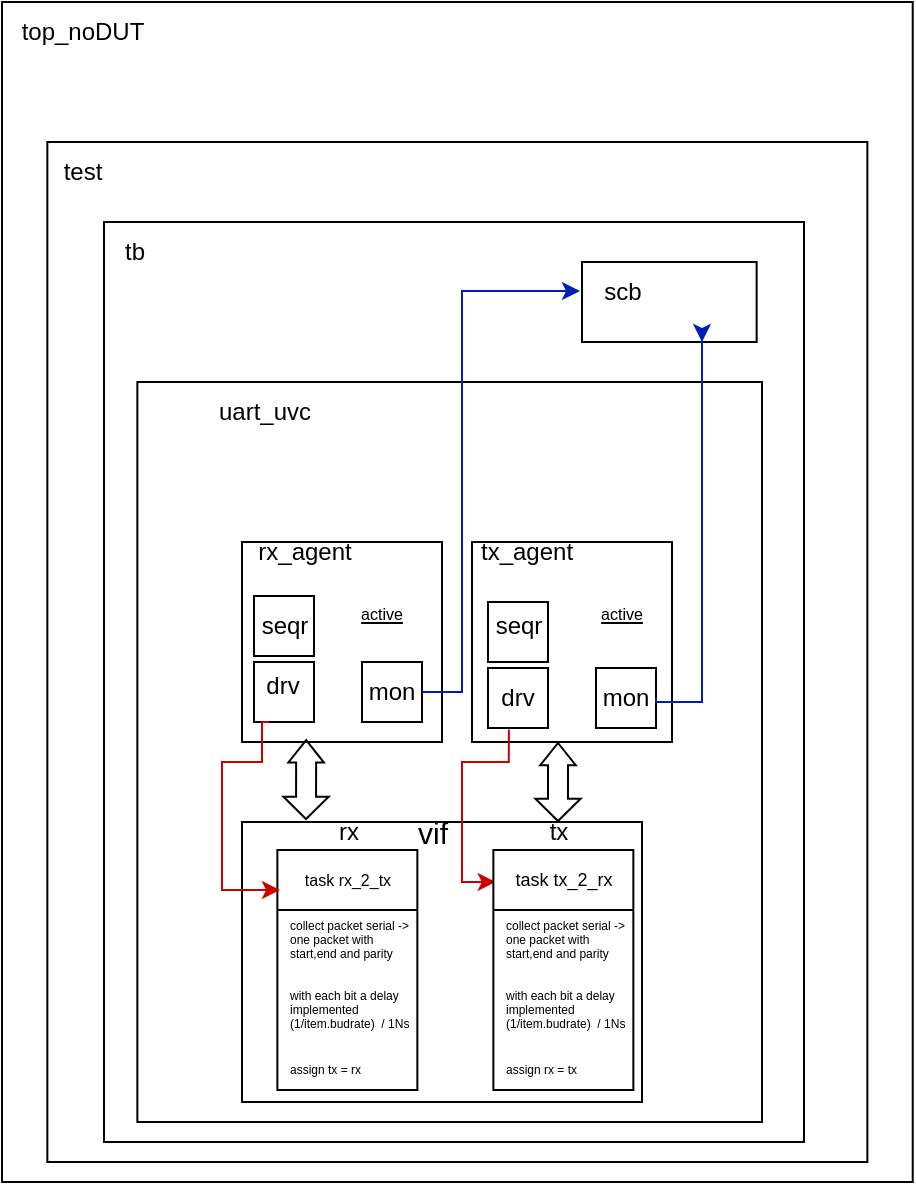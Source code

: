 <mxfile version="26.1.1" pages="2">
  <diagram name="no DUT" id="E1THIllQ47njp4CXYvg_">
    <mxGraphModel dx="3287" dy="1843" grid="1" gridSize="10" guides="1" tooltips="1" connect="1" arrows="1" fold="1" page="1" pageScale="1" pageWidth="827" pageHeight="1169" math="0" shadow="0">
      <root>
        <mxCell id="0" />
        <mxCell id="1" parent="0" />
        <mxCell id="yTOJs4qH4SKKXYz4oZ4m-1" value="" style="rounded=0;whiteSpace=wrap;html=1;" parent="1" vertex="1">
          <mxGeometry x="190" y="140" width="455.36" height="590" as="geometry" />
        </mxCell>
        <mxCell id="yTOJs4qH4SKKXYz4oZ4m-2" value="top_noDUT" style="text;html=1;align=center;verticalAlign=middle;resizable=0;points=[];autosize=1;strokeColor=none;fillColor=none;" parent="1" vertex="1">
          <mxGeometry x="190" y="140" width="80" height="30" as="geometry" />
        </mxCell>
        <mxCell id="yTOJs4qH4SKKXYz4oZ4m-3" value="" style="rounded=0;whiteSpace=wrap;html=1;" parent="1" vertex="1">
          <mxGeometry x="212.68" y="210" width="410" height="510" as="geometry" />
        </mxCell>
        <mxCell id="yTOJs4qH4SKKXYz4oZ4m-4" value="test" style="text;html=1;align=center;verticalAlign=middle;resizable=0;points=[];autosize=1;strokeColor=none;fillColor=none;" parent="1" vertex="1">
          <mxGeometry x="210" y="210" width="40" height="30" as="geometry" />
        </mxCell>
        <mxCell id="yTOJs4qH4SKKXYz4oZ4m-5" value="" style="rounded=0;whiteSpace=wrap;html=1;" parent="1" vertex="1">
          <mxGeometry x="241" y="250" width="350" height="460" as="geometry" />
        </mxCell>
        <mxCell id="yTOJs4qH4SKKXYz4oZ4m-6" value="tb" style="text;html=1;align=center;verticalAlign=middle;resizable=0;points=[];autosize=1;strokeColor=none;fillColor=none;" parent="1" vertex="1">
          <mxGeometry x="241" y="250" width="30" height="30" as="geometry" />
        </mxCell>
        <mxCell id="yTOJs4qH4SKKXYz4oZ4m-7" value="" style="rounded=0;whiteSpace=wrap;html=1;" parent="1" vertex="1">
          <mxGeometry x="480" y="270" width="87.32" height="40" as="geometry" />
        </mxCell>
        <mxCell id="yTOJs4qH4SKKXYz4oZ4m-8" value="scb" style="text;html=1;align=center;verticalAlign=middle;resizable=0;points=[];autosize=1;strokeColor=none;fillColor=none;" parent="1" vertex="1">
          <mxGeometry x="480" y="270" width="40" height="30" as="geometry" />
        </mxCell>
        <mxCell id="yTOJs4qH4SKKXYz4oZ4m-12" value="" style="whiteSpace=wrap;html=1;" parent="1" vertex="1">
          <mxGeometry x="257.68" y="330" width="312.32" height="370" as="geometry" />
        </mxCell>
        <mxCell id="yTOJs4qH4SKKXYz4oZ4m-13" value="uart_uvc" style="text;html=1;align=center;verticalAlign=middle;resizable=0;points=[];autosize=1;strokeColor=none;fillColor=none;" parent="1" vertex="1">
          <mxGeometry x="286" y="330" width="70" height="30" as="geometry" />
        </mxCell>
        <mxCell id="yTOJs4qH4SKKXYz4oZ4m-14" value="" style="whiteSpace=wrap;html=1;aspect=fixed;" parent="1" vertex="1">
          <mxGeometry x="310" y="410" width="100" height="100" as="geometry" />
        </mxCell>
        <mxCell id="yTOJs4qH4SKKXYz4oZ4m-15" value="" style="whiteSpace=wrap;html=1;aspect=fixed;" parent="1" vertex="1">
          <mxGeometry x="425" y="410" width="100" height="100" as="geometry" />
        </mxCell>
        <mxCell id="yTOJs4qH4SKKXYz4oZ4m-16" value="tx_agent" style="text;html=1;align=center;verticalAlign=middle;resizable=0;points=[];autosize=1;strokeColor=none;fillColor=none;" parent="1" vertex="1">
          <mxGeometry x="417" y="400" width="70" height="30" as="geometry" />
        </mxCell>
        <mxCell id="yTOJs4qH4SKKXYz4oZ4m-17" value="rx_agent" style="text;html=1;align=center;verticalAlign=middle;resizable=0;points=[];autosize=1;strokeColor=none;fillColor=none;" parent="1" vertex="1">
          <mxGeometry x="306" y="400" width="70" height="30" as="geometry" />
        </mxCell>
        <mxCell id="yTOJs4qH4SKKXYz4oZ4m-18" value="" style="whiteSpace=wrap;html=1;aspect=fixed;" parent="1" vertex="1">
          <mxGeometry x="316" y="470" width="30" height="30" as="geometry" />
        </mxCell>
        <mxCell id="yTOJs4qH4SKKXYz4oZ4m-19" value="drv" style="text;html=1;align=center;verticalAlign=middle;resizable=0;points=[];autosize=1;strokeColor=none;fillColor=none;" parent="1" vertex="1">
          <mxGeometry x="310" y="467" width="40" height="30" as="geometry" />
        </mxCell>
        <mxCell id="yTOJs4qH4SKKXYz4oZ4m-20" value="" style="whiteSpace=wrap;html=1;aspect=fixed;" parent="1" vertex="1">
          <mxGeometry x="316" y="437" width="30" height="30" as="geometry" />
        </mxCell>
        <mxCell id="yTOJs4qH4SKKXYz4oZ4m-21" value="mon" style="whiteSpace=wrap;html=1;aspect=fixed;" parent="1" vertex="1">
          <mxGeometry x="370" y="470" width="30" height="30" as="geometry" />
        </mxCell>
        <mxCell id="yTOJs4qH4SKKXYz4oZ4m-22" value="drv" style="whiteSpace=wrap;html=1;aspect=fixed;" parent="1" vertex="1">
          <mxGeometry x="433" y="473" width="30" height="30" as="geometry" />
        </mxCell>
        <mxCell id="yTOJs4qH4SKKXYz4oZ4m-23" value="" style="whiteSpace=wrap;html=1;aspect=fixed;" parent="1" vertex="1">
          <mxGeometry x="433" y="440" width="30" height="30" as="geometry" />
        </mxCell>
        <mxCell id="yTOJs4qH4SKKXYz4oZ4m-24" value="mon" style="whiteSpace=wrap;html=1;aspect=fixed;" parent="1" vertex="1">
          <mxGeometry x="487" y="473" width="30" height="30" as="geometry" />
        </mxCell>
        <mxCell id="yTOJs4qH4SKKXYz4oZ4m-28" value="seqr" style="text;html=1;align=center;verticalAlign=middle;resizable=0;points=[];autosize=1;strokeColor=none;fillColor=none;" parent="1" vertex="1">
          <mxGeometry x="306" y="437" width="50" height="30" as="geometry" />
        </mxCell>
        <mxCell id="yTOJs4qH4SKKXYz4oZ4m-29" value="seqr" style="text;html=1;align=center;verticalAlign=middle;resizable=0;points=[];autosize=1;strokeColor=none;fillColor=none;" parent="1" vertex="1">
          <mxGeometry x="423" y="437" width="50" height="30" as="geometry" />
        </mxCell>
        <mxCell id="yTOJs4qH4SKKXYz4oZ4m-30" value="" style="rounded=0;whiteSpace=wrap;html=1;" parent="1" vertex="1">
          <mxGeometry x="310" y="550" width="200" height="140" as="geometry" />
        </mxCell>
        <mxCell id="yTOJs4qH4SKKXYz4oZ4m-31" value="" style="shape=flexArrow;endArrow=classic;startArrow=classic;html=1;rounded=0;entryX=0.321;entryY=0.986;entryDx=0;entryDy=0;startWidth=11.6;startSize=3.38;endWidth=6.8;endSize=3.38;entryPerimeter=0;" parent="1" target="yTOJs4qH4SKKXYz4oZ4m-14" edge="1">
          <mxGeometry width="100" height="100" relative="1" as="geometry">
            <mxPoint x="342" y="549" as="sourcePoint" />
            <mxPoint x="620" y="430" as="targetPoint" />
          </mxGeometry>
        </mxCell>
        <mxCell id="yTOJs4qH4SKKXYz4oZ4m-32" value="" style="shape=flexArrow;endArrow=classic;startArrow=classic;html=1;rounded=0;entryX=0.5;entryY=1;entryDx=0;entryDy=0;exitX=0.185;exitY=0.013;exitDx=0;exitDy=0;exitPerimeter=0;startWidth=11.6;startSize=3.38;endWidth=6.8;endSize=3.38;" parent="1" edge="1">
          <mxGeometry width="100" height="100" relative="1" as="geometry">
            <mxPoint x="468" y="550" as="sourcePoint" />
            <mxPoint x="468" y="510" as="targetPoint" />
          </mxGeometry>
        </mxCell>
        <mxCell id="yTOJs4qH4SKKXYz4oZ4m-64" value="&lt;font style=&quot;font-size: 8px;&quot;&gt;&lt;u&gt;active&lt;/u&gt;&lt;/font&gt;" style="text;html=1;align=center;verticalAlign=middle;whiteSpace=wrap;rounded=0;" parent="1" vertex="1">
          <mxGeometry x="350" y="430" width="60" height="30" as="geometry" />
        </mxCell>
        <mxCell id="yTOJs4qH4SKKXYz4oZ4m-65" value="&lt;font style=&quot;font-size: 8px;&quot;&gt;&lt;u&gt;active&lt;/u&gt;&lt;/font&gt;" style="text;html=1;align=center;verticalAlign=middle;whiteSpace=wrap;rounded=0;" parent="1" vertex="1">
          <mxGeometry x="470" y="430" width="60" height="30" as="geometry" />
        </mxCell>
        <mxCell id="yTOJs4qH4SKKXYz4oZ4m-95" value="tx" style="text;html=1;align=center;verticalAlign=middle;resizable=0;points=[];autosize=1;strokeColor=none;fillColor=none;" parent="1" vertex="1">
          <mxGeometry x="452.68" y="540" width="30" height="30" as="geometry" />
        </mxCell>
        <mxCell id="yTOJs4qH4SKKXYz4oZ4m-96" value="rx" style="text;html=1;align=center;verticalAlign=middle;resizable=0;points=[];autosize=1;strokeColor=none;fillColor=none;" parent="1" vertex="1">
          <mxGeometry x="347.68" y="540" width="30" height="30" as="geometry" />
        </mxCell>
        <mxCell id="yTOJs4qH4SKKXYz4oZ4m-97" value="vif " style="text;html=1;align=center;verticalAlign=middle;resizable=0;points=[];autosize=1;strokeColor=none;fillColor=none;fontSize=15;" parent="1" vertex="1">
          <mxGeometry x="385" y="540" width="40" height="30" as="geometry" />
        </mxCell>
        <mxCell id="yTOJs4qH4SKKXYz4oZ4m-103" style="edgeStyle=orthogonalEdgeStyle;rounded=0;orthogonalLoop=1;jettySize=auto;html=1;entryX=0.017;entryY=0.133;entryDx=0;entryDy=0;exitX=0.386;exitY=1.026;exitDx=0;exitDy=0;exitPerimeter=0;labelBackgroundColor=light-dark(#FFFFFF,#3333FF);fillColor=#a20025;strokeColor=#CC0000;entryPerimeter=0;" parent="1" target="KZI7-V0_eQikn1hV0eFN-4" edge="1">
          <mxGeometry relative="1" as="geometry">
            <mxPoint x="443.44" y="503.78" as="sourcePoint" />
            <Array as="points">
              <mxPoint x="443" y="520" />
              <mxPoint x="420" y="520" />
              <mxPoint x="420" y="580" />
            </Array>
            <mxPoint x="441.18" y="580" as="targetPoint" />
          </mxGeometry>
        </mxCell>
        <mxCell id="yTOJs4qH4SKKXYz4oZ4m-106" style="edgeStyle=orthogonalEdgeStyle;rounded=0;orthogonalLoop=1;jettySize=auto;html=1;entryX=-0.025;entryY=0.484;entryDx=0;entryDy=0;entryPerimeter=0;labelBackgroundColor=light-dark(#FFFFFF,#3333FF);fontColor=#0000FF;fillColor=#0050ef;strokeColor=#001DBC;exitX=1;exitY=0.5;exitDx=0;exitDy=0;" parent="1" source="yTOJs4qH4SKKXYz4oZ4m-21" target="yTOJs4qH4SKKXYz4oZ4m-8" edge="1">
          <mxGeometry relative="1" as="geometry">
            <Array as="points">
              <mxPoint x="420" y="485" />
              <mxPoint x="420" y="285" />
            </Array>
            <mxPoint x="410" y="470" as="sourcePoint" />
          </mxGeometry>
        </mxCell>
        <mxCell id="yTOJs4qH4SKKXYz4oZ4m-108" style="edgeStyle=orthogonalEdgeStyle;rounded=0;orthogonalLoop=1;jettySize=auto;html=1;exitX=1;exitY=0.5;exitDx=0;exitDy=0;labelBackgroundColor=light-dark(#FFFFFF,#3333FF);fontColor=#0000FF;fillColor=#0050ef;strokeColor=#001DBC;" parent="1" source="yTOJs4qH4SKKXYz4oZ4m-24" edge="1">
          <mxGeometry relative="1" as="geometry">
            <mxPoint x="430" y="489" as="sourcePoint" />
            <Array as="points">
              <mxPoint x="517" y="490" />
              <mxPoint x="540" y="490" />
              <mxPoint x="540" y="309" />
            </Array>
            <mxPoint x="540" y="310" as="targetPoint" />
          </mxGeometry>
        </mxCell>
        <mxCell id="KZI7-V0_eQikn1hV0eFN-4" value="&lt;font&gt;task tx_2_rx&lt;/font&gt;" style="swimlane;fontStyle=0;childLayout=stackLayout;horizontal=1;startSize=30;horizontalStack=0;resizeParent=1;resizeParentMax=0;resizeLast=0;collapsible=1;marginBottom=0;whiteSpace=wrap;html=1;fontSize=9;" vertex="1" parent="1">
          <mxGeometry x="435.68" y="564" width="70" height="120" as="geometry">
            <mxRectangle x="435.68" y="564" width="80" height="30" as="alternateBounds" />
          </mxGeometry>
        </mxCell>
        <mxCell id="KZI7-V0_eQikn1hV0eFN-5" value="&lt;font&gt;collect packet serial -&amp;gt; one packet with&amp;nbsp; start,end and parity&lt;br&gt;&lt;/font&gt;" style="text;strokeColor=none;fillColor=none;align=left;verticalAlign=middle;spacingLeft=4;spacingRight=4;overflow=hidden;points=[[0,0.5],[1,0.5]];portConstraint=eastwest;rotatable=0;whiteSpace=wrap;html=1;fontSize=6;" vertex="1" parent="KZI7-V0_eQikn1hV0eFN-4">
          <mxGeometry y="30" width="70" height="30" as="geometry" />
        </mxCell>
        <mxCell id="KZI7-V0_eQikn1hV0eFN-8" value="with each bit a delay implemented (1/item.budrate)&amp;nbsp; / 1Ns" style="text;strokeColor=none;fillColor=none;align=left;verticalAlign=middle;spacingLeft=4;spacingRight=4;overflow=hidden;points=[[0,0.5],[1,0.5]];portConstraint=eastwest;rotatable=0;whiteSpace=wrap;html=1;fontSize=6;" vertex="1" parent="KZI7-V0_eQikn1hV0eFN-4">
          <mxGeometry y="60" width="70" height="40" as="geometry" />
        </mxCell>
        <mxCell id="KZI7-V0_eQikn1hV0eFN-9" value="assign rx = tx" style="text;strokeColor=none;fillColor=none;align=left;verticalAlign=middle;spacingLeft=4;spacingRight=4;overflow=hidden;points=[[0,0.5],[1,0.5]];portConstraint=eastwest;rotatable=0;whiteSpace=wrap;html=1;fontSize=6;" vertex="1" parent="KZI7-V0_eQikn1hV0eFN-4">
          <mxGeometry y="100" width="70" height="20" as="geometry" />
        </mxCell>
        <mxCell id="KZI7-V0_eQikn1hV0eFN-10" value="&lt;font&gt;task rx_2_tx&lt;/font&gt;" style="swimlane;fontStyle=0;childLayout=stackLayout;horizontal=1;startSize=30;horizontalStack=0;resizeParent=1;resizeParentMax=0;resizeLast=0;collapsible=1;marginBottom=0;whiteSpace=wrap;html=1;fontSize=8;" vertex="1" parent="1">
          <mxGeometry x="327.68" y="564" width="70" height="120" as="geometry">
            <mxRectangle x="690" y="383" width="80" height="30" as="alternateBounds" />
          </mxGeometry>
        </mxCell>
        <mxCell id="KZI7-V0_eQikn1hV0eFN-11" value="&lt;font&gt;collect packet serial -&amp;gt; one packet with&amp;nbsp; start,end and parity&lt;br&gt;&lt;/font&gt;&lt;font&gt;&lt;/font&gt;" style="text;strokeColor=none;fillColor=none;align=left;verticalAlign=middle;spacingLeft=4;spacingRight=4;overflow=hidden;points=[[0,0.5],[1,0.5]];portConstraint=eastwest;rotatable=0;whiteSpace=wrap;html=1;fontSize=6;" vertex="1" parent="KZI7-V0_eQikn1hV0eFN-10">
          <mxGeometry y="30" width="70" height="30" as="geometry" />
        </mxCell>
        <mxCell id="KZI7-V0_eQikn1hV0eFN-13" value="with each bit a delay implemented (1/item.budrate)&amp;nbsp; / 1Ns" style="text;strokeColor=none;fillColor=none;align=left;verticalAlign=middle;spacingLeft=4;spacingRight=4;overflow=hidden;points=[[0,0.5],[1,0.5]];portConstraint=eastwest;rotatable=0;whiteSpace=wrap;html=1;fontSize=6;" vertex="1" parent="KZI7-V0_eQikn1hV0eFN-10">
          <mxGeometry y="60" width="70" height="40" as="geometry" />
        </mxCell>
        <mxCell id="KZI7-V0_eQikn1hV0eFN-12" value="assign tx = rx" style="text;strokeColor=none;fillColor=none;align=left;verticalAlign=middle;spacingLeft=4;spacingRight=4;overflow=hidden;points=[[0,0.5],[1,0.5]];portConstraint=eastwest;rotatable=0;whiteSpace=wrap;html=1;fontSize=6;" vertex="1" parent="KZI7-V0_eQikn1hV0eFN-10">
          <mxGeometry y="100" width="70" height="20" as="geometry" />
        </mxCell>
        <mxCell id="yTOJs4qH4SKKXYz4oZ4m-105" style="edgeStyle=orthogonalEdgeStyle;rounded=0;orthogonalLoop=1;jettySize=auto;html=1;exitX=0.25;exitY=1;exitDx=0;exitDy=0;labelBackgroundColor=light-dark(#FFFFFF,#3333FF);fillColor=#a20025;strokeColor=#CC0000;entryX=0.019;entryY=0.167;entryDx=0;entryDy=0;entryPerimeter=0;" parent="1" source="yTOJs4qH4SKKXYz4oZ4m-18" target="KZI7-V0_eQikn1hV0eFN-10" edge="1">
          <mxGeometry relative="1" as="geometry">
            <Array as="points">
              <mxPoint x="320" y="500" />
              <mxPoint x="320" y="520" />
              <mxPoint x="300" y="520" />
              <mxPoint x="300" y="584" />
            </Array>
            <mxPoint x="310" y="580" as="targetPoint" />
          </mxGeometry>
        </mxCell>
      </root>
    </mxGraphModel>
  </diagram>
  <diagram name="with DUT" id="d7AFgd-hHPLvPaEiXM-F">
    <mxGraphModel dx="2465" dy="214" grid="1" gridSize="10" guides="1" tooltips="1" connect="1" arrows="1" fold="1" page="1" pageScale="1" pageWidth="827" pageHeight="1169" math="0" shadow="0">
      <root>
        <mxCell id="uYB8dWy_XtuO8vd2l1Ao-0" />
        <mxCell id="uYB8dWy_XtuO8vd2l1Ao-1" parent="uYB8dWy_XtuO8vd2l1Ao-0" />
        <mxCell id="uYB8dWy_XtuO8vd2l1Ao-30" value="" style="rounded=0;whiteSpace=wrap;html=1;" parent="uYB8dWy_XtuO8vd2l1Ao-1" vertex="1">
          <mxGeometry x="160" y="1190" width="455.36" height="1119" as="geometry" />
        </mxCell>
        <mxCell id="uYB8dWy_XtuO8vd2l1Ao-31" value="top_DUT" style="text;html=1;align=center;verticalAlign=middle;resizable=0;points=[];autosize=1;strokeColor=none;fillColor=none;" parent="uYB8dWy_XtuO8vd2l1Ao-1" vertex="1">
          <mxGeometry x="180" y="1190" width="70" height="30" as="geometry" />
        </mxCell>
        <mxCell id="uYB8dWy_XtuO8vd2l1Ao-32" value="" style="rounded=0;whiteSpace=wrap;html=1;" parent="uYB8dWy_XtuO8vd2l1Ao-1" vertex="1">
          <mxGeometry x="182.68" y="1239" width="410" height="1030" as="geometry" />
        </mxCell>
        <mxCell id="uYB8dWy_XtuO8vd2l1Ao-33" value="test" style="text;html=1;align=center;verticalAlign=middle;resizable=0;points=[];autosize=1;strokeColor=none;fillColor=none;" parent="uYB8dWy_XtuO8vd2l1Ao-1" vertex="1">
          <mxGeometry x="180" y="1239" width="40" height="30" as="geometry" />
        </mxCell>
        <mxCell id="uYB8dWy_XtuO8vd2l1Ao-34" value="" style="rounded=0;whiteSpace=wrap;html=1;" parent="uYB8dWy_XtuO8vd2l1Ao-1" vertex="1">
          <mxGeometry x="211" y="1279" width="350" height="970" as="geometry" />
        </mxCell>
        <mxCell id="uYB8dWy_XtuO8vd2l1Ao-35" value="tb" style="text;html=1;align=center;verticalAlign=middle;resizable=0;points=[];autosize=1;strokeColor=none;fillColor=none;" parent="uYB8dWy_XtuO8vd2l1Ao-1" vertex="1">
          <mxGeometry x="211" y="1279" width="30" height="30" as="geometry" />
        </mxCell>
        <mxCell id="uYB8dWy_XtuO8vd2l1Ao-36" value="" style="rounded=0;whiteSpace=wrap;html=1;" parent="uYB8dWy_XtuO8vd2l1Ao-1" vertex="1">
          <mxGeometry x="450" y="1299" width="87.32" height="40" as="geometry" />
        </mxCell>
        <mxCell id="uYB8dWy_XtuO8vd2l1Ao-37" value="scb" style="text;html=1;align=center;verticalAlign=middle;resizable=0;points=[];autosize=1;strokeColor=none;fillColor=none;" parent="uYB8dWy_XtuO8vd2l1Ao-1" vertex="1">
          <mxGeometry x="450" y="1299" width="40" height="30" as="geometry" />
        </mxCell>
        <mxCell id="uYB8dWy_XtuO8vd2l1Ao-38" value="" style="whiteSpace=wrap;html=1;aspect=fixed;" parent="uYB8dWy_XtuO8vd2l1Ao-1" vertex="1">
          <mxGeometry x="256" y="1359" width="260" height="260" as="geometry" />
        </mxCell>
        <mxCell id="uYB8dWy_XtuO8vd2l1Ao-39" value="uart_uvc" style="text;html=1;align=center;verticalAlign=middle;resizable=0;points=[];autosize=1;strokeColor=none;fillColor=none;" parent="uYB8dWy_XtuO8vd2l1Ao-1" vertex="1">
          <mxGeometry x="256" y="1359" width="70" height="30" as="geometry" />
        </mxCell>
        <mxCell id="uYB8dWy_XtuO8vd2l1Ao-40" value="" style="whiteSpace=wrap;html=1;aspect=fixed;" parent="uYB8dWy_XtuO8vd2l1Ao-1" vertex="1">
          <mxGeometry x="280" y="1439" width="100" height="100" as="geometry" />
        </mxCell>
        <mxCell id="uYB8dWy_XtuO8vd2l1Ao-41" value="" style="whiteSpace=wrap;html=1;aspect=fixed;" parent="uYB8dWy_XtuO8vd2l1Ao-1" vertex="1">
          <mxGeometry x="395" y="1439" width="100" height="100" as="geometry" />
        </mxCell>
        <mxCell id="uYB8dWy_XtuO8vd2l1Ao-42" value="tx_agent" style="text;html=1;align=center;verticalAlign=middle;resizable=0;points=[];autosize=1;strokeColor=none;fillColor=none;" parent="uYB8dWy_XtuO8vd2l1Ao-1" vertex="1">
          <mxGeometry x="387" y="1429" width="70" height="30" as="geometry" />
        </mxCell>
        <mxCell id="uYB8dWy_XtuO8vd2l1Ao-43" value="rx_agent" style="text;html=1;align=center;verticalAlign=middle;resizable=0;points=[];autosize=1;strokeColor=none;fillColor=none;" parent="uYB8dWy_XtuO8vd2l1Ao-1" vertex="1">
          <mxGeometry x="276" y="1429" width="70" height="30" as="geometry" />
        </mxCell>
        <mxCell id="uYB8dWy_XtuO8vd2l1Ao-44" value="" style="whiteSpace=wrap;html=1;aspect=fixed;" parent="uYB8dWy_XtuO8vd2l1Ao-1" vertex="1">
          <mxGeometry x="286" y="1499" width="30" height="30" as="geometry" />
        </mxCell>
        <mxCell id="uYB8dWy_XtuO8vd2l1Ao-45" value="drv" style="text;html=1;align=center;verticalAlign=middle;resizable=0;points=[];autosize=1;strokeColor=none;fillColor=none;" parent="uYB8dWy_XtuO8vd2l1Ao-1" vertex="1">
          <mxGeometry x="280" y="1496" width="40" height="30" as="geometry" />
        </mxCell>
        <mxCell id="uYB8dWy_XtuO8vd2l1Ao-46" value="" style="whiteSpace=wrap;html=1;aspect=fixed;" parent="uYB8dWy_XtuO8vd2l1Ao-1" vertex="1">
          <mxGeometry x="286" y="1466" width="30" height="30" as="geometry" />
        </mxCell>
        <mxCell id="uYB8dWy_XtuO8vd2l1Ao-47" value="" style="whiteSpace=wrap;html=1;aspect=fixed;" parent="uYB8dWy_XtuO8vd2l1Ao-1" vertex="1">
          <mxGeometry x="340" y="1499" width="30" height="30" as="geometry" />
        </mxCell>
        <mxCell id="uYB8dWy_XtuO8vd2l1Ao-48" value="" style="whiteSpace=wrap;html=1;aspect=fixed;" parent="uYB8dWy_XtuO8vd2l1Ao-1" vertex="1">
          <mxGeometry x="403" y="1502" width="30" height="30" as="geometry" />
        </mxCell>
        <mxCell id="uYB8dWy_XtuO8vd2l1Ao-49" value="" style="whiteSpace=wrap;html=1;aspect=fixed;" parent="uYB8dWy_XtuO8vd2l1Ao-1" vertex="1">
          <mxGeometry x="403" y="1469" width="30" height="30" as="geometry" />
        </mxCell>
        <mxCell id="uYB8dWy_XtuO8vd2l1Ao-50" value="" style="whiteSpace=wrap;html=1;aspect=fixed;" parent="uYB8dWy_XtuO8vd2l1Ao-1" vertex="1">
          <mxGeometry x="457" y="1502" width="30" height="30" as="geometry" />
        </mxCell>
        <mxCell id="uYB8dWy_XtuO8vd2l1Ao-51" value="drv" style="text;html=1;align=center;verticalAlign=middle;resizable=0;points=[];autosize=1;strokeColor=none;fillColor=none;" parent="uYB8dWy_XtuO8vd2l1Ao-1" vertex="1">
          <mxGeometry x="397" y="1502" width="40" height="30" as="geometry" />
        </mxCell>
        <mxCell id="uYB8dWy_XtuO8vd2l1Ao-52" value="mon" style="text;html=1;align=center;verticalAlign=middle;resizable=0;points=[];autosize=1;strokeColor=none;fillColor=none;" parent="uYB8dWy_XtuO8vd2l1Ao-1" vertex="1">
          <mxGeometry x="330" y="1496" width="50" height="30" as="geometry" />
        </mxCell>
        <mxCell id="uYB8dWy_XtuO8vd2l1Ao-53" value="mon" style="text;html=1;align=center;verticalAlign=middle;resizable=0;points=[];autosize=1;strokeColor=none;fillColor=none;" parent="uYB8dWy_XtuO8vd2l1Ao-1" vertex="1">
          <mxGeometry x="447" y="1502" width="50" height="30" as="geometry" />
        </mxCell>
        <mxCell id="uYB8dWy_XtuO8vd2l1Ao-54" value="seqr" style="text;html=1;align=center;verticalAlign=middle;resizable=0;points=[];autosize=1;strokeColor=none;fillColor=none;" parent="uYB8dWy_XtuO8vd2l1Ao-1" vertex="1">
          <mxGeometry x="276" y="1466" width="50" height="30" as="geometry" />
        </mxCell>
        <mxCell id="uYB8dWy_XtuO8vd2l1Ao-55" value="seqr" style="text;html=1;align=center;verticalAlign=middle;resizable=0;points=[];autosize=1;strokeColor=none;fillColor=none;" parent="uYB8dWy_XtuO8vd2l1Ao-1" vertex="1">
          <mxGeometry x="393" y="1466" width="50" height="30" as="geometry" />
        </mxCell>
        <mxCell id="uYB8dWy_XtuO8vd2l1Ao-57" value="" style="shape=flexArrow;endArrow=classic;startArrow=classic;html=1;rounded=0;entryX=0.5;entryY=1;entryDx=0;entryDy=0;startWidth=11.6;startSize=3.38;endWidth=6.8;endSize=3.38;exitX=0.146;exitY=0.132;exitDx=0;exitDy=0;exitPerimeter=0;" parent="uYB8dWy_XtuO8vd2l1Ao-1" source="uYB8dWy_XtuO8vd2l1Ao-56" target="uYB8dWy_XtuO8vd2l1Ao-40" edge="1">
          <mxGeometry width="100" height="100" relative="1" as="geometry">
            <mxPoint x="330" y="1629" as="sourcePoint" />
            <mxPoint x="590" y="1459" as="targetPoint" />
          </mxGeometry>
        </mxCell>
        <mxCell id="uYB8dWy_XtuO8vd2l1Ao-61" value="&lt;font&gt;&lt;u&gt;active&lt;/u&gt;&lt;/font&gt;" style="text;html=1;align=center;verticalAlign=middle;whiteSpace=wrap;rounded=0;fontSize=13;" parent="uYB8dWy_XtuO8vd2l1Ao-1" vertex="1">
          <mxGeometry x="320" y="1449" width="60" height="30" as="geometry" />
        </mxCell>
        <mxCell id="uYB8dWy_XtuO8vd2l1Ao-62" value="" style="shape=flexArrow;endArrow=classic;startArrow=classic;html=1;rounded=0;entryX=0.861;entryY=1;entryDx=0;entryDy=0;startWidth=11.6;startSize=3.38;endWidth=6.8;endSize=3.38;entryPerimeter=0;exitX=0.836;exitY=0.1;exitDx=0;exitDy=0;exitPerimeter=0;" parent="uYB8dWy_XtuO8vd2l1Ao-1" edge="1" source="uYB8dWy_XtuO8vd2l1Ao-56">
          <mxGeometry width="100" height="100" relative="1" as="geometry">
            <mxPoint x="440" y="1639" as="sourcePoint" />
            <mxPoint x="438.76" y="1539" as="targetPoint" />
          </mxGeometry>
        </mxCell>
        <mxCell id="uYB8dWy_XtuO8vd2l1Ao-63" value="DUT" style="whiteSpace=wrap;html=1;aspect=fixed;" parent="uYB8dWy_XtuO8vd2l1Ao-1" vertex="1">
          <mxGeometry x="300" y="1729" width="150" height="150" as="geometry" />
        </mxCell>
        <mxCell id="uYB8dWy_XtuO8vd2l1Ao-64" value="" style="shape=flexArrow;endArrow=classic;startArrow=classic;html=1;rounded=0;entryX=0.5;entryY=1;entryDx=0;entryDy=0;startWidth=11.6;startSize=3.38;endWidth=6.8;endSize=3.38;" parent="uYB8dWy_XtuO8vd2l1Ao-1" edge="1">
          <mxGeometry width="100" height="100" relative="1" as="geometry">
            <mxPoint x="380" y="1729" as="sourcePoint" />
            <mxPoint x="379" y="1679" as="targetPoint" />
          </mxGeometry>
        </mxCell>
        <mxCell id="NyF2nE3eEdsMwA8E2f8D-0" value="" style="whiteSpace=wrap;html=1;" vertex="1" parent="uYB8dWy_XtuO8vd2l1Ao-1">
          <mxGeometry x="245" y="2019" width="260" height="210" as="geometry" />
        </mxCell>
        <mxCell id="NyF2nE3eEdsMwA8E2f8D-1" value="wb_s_if" style="rounded=0;whiteSpace=wrap;html=1;" vertex="1" parent="uYB8dWy_XtuO8vd2l1Ao-1">
          <mxGeometry x="290" y="1939" width="160" height="30" as="geometry" />
        </mxCell>
        <mxCell id="NyF2nE3eEdsMwA8E2f8D-4" value="" style="shape=flexArrow;endArrow=classic;startArrow=classic;html=1;rounded=0;entryX=0.5;entryY=1;entryDx=0;entryDy=0;startWidth=11.6;startSize=3.38;endWidth=6.8;endSize=3.38;exitX=0.5;exitY=0;exitDx=0;exitDy=0;" edge="1" parent="uYB8dWy_XtuO8vd2l1Ao-1" source="NyF2nE3eEdsMwA8E2f8D-1">
          <mxGeometry width="100" height="100" relative="1" as="geometry">
            <mxPoint x="371" y="1929" as="sourcePoint" />
            <mxPoint x="370" y="1879" as="targetPoint" />
          </mxGeometry>
        </mxCell>
        <mxCell id="uYB8dWy_XtuO8vd2l1Ao-56" value="uart_if" style="rounded=0;whiteSpace=wrap;html=1;" parent="uYB8dWy_XtuO8vd2l1Ao-1" vertex="1">
          <mxGeometry x="307.68" y="1649" width="160" height="30" as="geometry" />
        </mxCell>
        <mxCell id="NyF2nE3eEdsMwA8E2f8D-5" value="&lt;div&gt;wb_s_uvc&lt;/div&gt;" style="text;html=1;align=center;verticalAlign=middle;resizable=0;points=[];autosize=1;strokeColor=none;fillColor=none;" vertex="1" parent="uYB8dWy_XtuO8vd2l1Ao-1">
          <mxGeometry x="241" y="2019" width="80" height="30" as="geometry" />
        </mxCell>
        <mxCell id="NyF2nE3eEdsMwA8E2f8D-6" value="" style="whiteSpace=wrap;html=1;aspect=fixed;" vertex="1" parent="uYB8dWy_XtuO8vd2l1Ao-1">
          <mxGeometry x="260" y="2109" width="100" height="100" as="geometry" />
        </mxCell>
        <mxCell id="NyF2nE3eEdsMwA8E2f8D-7" value="" style="whiteSpace=wrap;html=1;aspect=fixed;" vertex="1" parent="uYB8dWy_XtuO8vd2l1Ao-1">
          <mxGeometry x="375" y="2109" width="100" height="100" as="geometry" />
        </mxCell>
        <mxCell id="NyF2nE3eEdsMwA8E2f8D-8" value="tx_agent" style="text;html=1;align=center;verticalAlign=middle;resizable=0;points=[];autosize=1;strokeColor=none;fillColor=none;" vertex="1" parent="uYB8dWy_XtuO8vd2l1Ao-1">
          <mxGeometry x="367" y="2099" width="70" height="30" as="geometry" />
        </mxCell>
        <mxCell id="NyF2nE3eEdsMwA8E2f8D-9" value="rx_agent" style="text;html=1;align=center;verticalAlign=middle;resizable=0;points=[];autosize=1;strokeColor=none;fillColor=none;" vertex="1" parent="uYB8dWy_XtuO8vd2l1Ao-1">
          <mxGeometry x="256" y="2099" width="70" height="30" as="geometry" />
        </mxCell>
        <mxCell id="NyF2nE3eEdsMwA8E2f8D-16" value="seqr" style="whiteSpace=wrap;html=1;aspect=fixed;fillColor=none;" vertex="1" parent="uYB8dWy_XtuO8vd2l1Ao-1">
          <mxGeometry x="320" y="2172" width="30" height="30" as="geometry" />
        </mxCell>
        <mxCell id="NyF2nE3eEdsMwA8E2f8D-23" value="drv" style="whiteSpace=wrap;html=1;aspect=fixed;fillColor=none;" vertex="1" parent="uYB8dWy_XtuO8vd2l1Ao-1">
          <mxGeometry x="320" y="2129" width="30" height="30" as="geometry" />
        </mxCell>
        <mxCell id="NyF2nE3eEdsMwA8E2f8D-24" value="mon" style="whiteSpace=wrap;html=1;aspect=fixed;fillColor=none;" vertex="1" parent="uYB8dWy_XtuO8vd2l1Ao-1">
          <mxGeometry x="270" y="2129" width="30" height="30" as="geometry" />
        </mxCell>
        <mxCell id="NyF2nE3eEdsMwA8E2f8D-25" value="seqr" style="whiteSpace=wrap;html=1;aspect=fixed;fillColor=none;" vertex="1" parent="uYB8dWy_XtuO8vd2l1Ao-1">
          <mxGeometry x="437.68" y="2172" width="30" height="30" as="geometry" />
        </mxCell>
        <mxCell id="NyF2nE3eEdsMwA8E2f8D-26" value="drv" style="whiteSpace=wrap;html=1;aspect=fixed;fillColor=none;" vertex="1" parent="uYB8dWy_XtuO8vd2l1Ao-1">
          <mxGeometry x="437.68" y="2129" width="30" height="30" as="geometry" />
        </mxCell>
        <mxCell id="NyF2nE3eEdsMwA8E2f8D-27" value="mon" style="whiteSpace=wrap;html=1;aspect=fixed;fillColor=none;" vertex="1" parent="uYB8dWy_XtuO8vd2l1Ao-1">
          <mxGeometry x="387.68" y="2129" width="30" height="30" as="geometry" />
        </mxCell>
        <mxCell id="NyF2nE3eEdsMwA8E2f8D-28" value="" style="shape=flexArrow;endArrow=classic;startArrow=classic;html=1;rounded=0;entryX=0.84;entryY=0.91;entryDx=0;entryDy=0;startWidth=11.6;startSize=3.38;endWidth=6.8;endSize=3.38;exitX=0.5;exitY=0;exitDx=0;exitDy=0;entryPerimeter=0;" edge="1" parent="uYB8dWy_XtuO8vd2l1Ao-1" source="NyF2nE3eEdsMwA8E2f8D-7" target="NyF2nE3eEdsMwA8E2f8D-1">
          <mxGeometry width="100" height="100" relative="1" as="geometry">
            <mxPoint x="380" y="1949" as="sourcePoint" />
            <mxPoint x="380" y="1889" as="targetPoint" />
          </mxGeometry>
        </mxCell>
        <mxCell id="NyF2nE3eEdsMwA8E2f8D-29" value="" style="shape=flexArrow;endArrow=classic;startArrow=classic;html=1;rounded=0;entryX=0.84;entryY=0.91;entryDx=0;entryDy=0;startWidth=11.6;startSize=3.38;endWidth=6.8;endSize=3.38;exitX=0.5;exitY=0;exitDx=0;exitDy=0;entryPerimeter=0;" edge="1" parent="uYB8dWy_XtuO8vd2l1Ao-1">
          <mxGeometry width="100" height="100" relative="1" as="geometry">
            <mxPoint x="327" y="2109" as="sourcePoint" />
            <mxPoint x="326" y="1966" as="targetPoint" />
          </mxGeometry>
        </mxCell>
      </root>
    </mxGraphModel>
  </diagram>
</mxfile>
